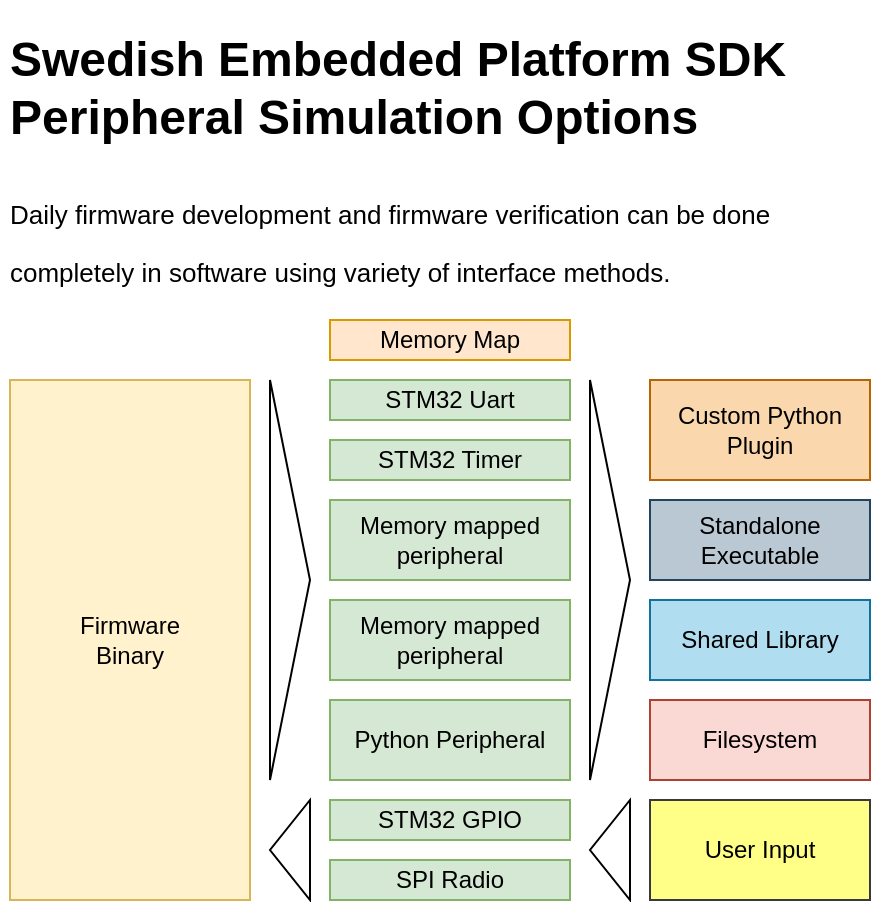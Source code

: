 <mxfile version="20.2.4" type="device"><diagram id="wgZWd5EWAk6pgcIPnjZx" name="Page-1"><mxGraphModel dx="710" dy="793" grid="1" gridSize="10" guides="1" tooltips="1" connect="1" arrows="1" fold="1" page="1" pageScale="1" pageWidth="850" pageHeight="1100" math="0" shadow="0"><root><mxCell id="0"/><mxCell id="1" parent="0"/><mxCell id="dJ7vemYP4LCQawR1AvaV-1" value="Memory Map" style="rounded=0;whiteSpace=wrap;html=1;fillColor=#ffe6cc;strokeColor=#d79b00;" vertex="1" parent="1"><mxGeometry x="220" y="220" width="120" height="20" as="geometry"/></mxCell><mxCell id="dJ7vemYP4LCQawR1AvaV-2" value="STM32 Uart" style="rounded=0;whiteSpace=wrap;html=1;fillColor=#d5e8d4;strokeColor=#82b366;" vertex="1" parent="1"><mxGeometry x="220" y="250" width="120" height="20" as="geometry"/></mxCell><mxCell id="dJ7vemYP4LCQawR1AvaV-3" value="Firmware&lt;br&gt;Binary" style="rounded=0;whiteSpace=wrap;html=1;fillColor=#fff2cc;strokeColor=#d6b656;" vertex="1" parent="1"><mxGeometry x="60" y="250" width="120" height="260" as="geometry"/></mxCell><mxCell id="dJ7vemYP4LCQawR1AvaV-4" value="STM32 Timer" style="rounded=0;whiteSpace=wrap;html=1;fillColor=#d5e8d4;strokeColor=#82b366;" vertex="1" parent="1"><mxGeometry x="220" y="280" width="120" height="20" as="geometry"/></mxCell><mxCell id="dJ7vemYP4LCQawR1AvaV-5" value="Custom Python Plugin" style="rounded=0;whiteSpace=wrap;html=1;fillColor=#fad7ac;strokeColor=#b46504;" vertex="1" parent="1"><mxGeometry x="380" y="250" width="110" height="50" as="geometry"/></mxCell><mxCell id="dJ7vemYP4LCQawR1AvaV-6" value="Memory mapped peripheral" style="rounded=0;whiteSpace=wrap;html=1;fillColor=#d5e8d4;strokeColor=#82b366;" vertex="1" parent="1"><mxGeometry x="220" y="310" width="120" height="40" as="geometry"/></mxCell><mxCell id="dJ7vemYP4LCQawR1AvaV-7" value="Standalone Executable" style="rounded=0;whiteSpace=wrap;html=1;fillColor=#bac8d3;strokeColor=#23445d;" vertex="1" parent="1"><mxGeometry x="380" y="310" width="110" height="40" as="geometry"/></mxCell><mxCell id="dJ7vemYP4LCQawR1AvaV-9" value="Memory mapped peripheral" style="rounded=0;whiteSpace=wrap;html=1;fillColor=#d5e8d4;strokeColor=#82b366;" vertex="1" parent="1"><mxGeometry x="220" y="360" width="120" height="40" as="geometry"/></mxCell><mxCell id="dJ7vemYP4LCQawR1AvaV-10" value="Shared Library" style="rounded=0;whiteSpace=wrap;html=1;fillColor=#b1ddf0;strokeColor=#10739e;" vertex="1" parent="1"><mxGeometry x="380" y="360" width="110" height="40" as="geometry"/></mxCell><mxCell id="dJ7vemYP4LCQawR1AvaV-11" value="Python Peripheral" style="rounded=0;whiteSpace=wrap;html=1;fillColor=#d5e8d4;strokeColor=#82b366;" vertex="1" parent="1"><mxGeometry x="220" y="410" width="120" height="40" as="geometry"/></mxCell><mxCell id="dJ7vemYP4LCQawR1AvaV-12" value="Filesystem" style="rounded=0;whiteSpace=wrap;html=1;fillColor=#fad9d5;strokeColor=#ae4132;" vertex="1" parent="1"><mxGeometry x="380" y="410" width="110" height="40" as="geometry"/></mxCell><mxCell id="dJ7vemYP4LCQawR1AvaV-13" value="" style="html=1;shadow=0;dashed=0;align=center;verticalAlign=middle;shape=mxgraph.arrows2.arrow;dy=0.6;dx=40;notch=0;" vertex="1" parent="1"><mxGeometry x="350" y="250" width="20" height="200" as="geometry"/></mxCell><mxCell id="dJ7vemYP4LCQawR1AvaV-14" value="" style="html=1;shadow=0;dashed=0;align=center;verticalAlign=middle;shape=mxgraph.arrows2.arrow;dy=0.6;dx=40;notch=0;" vertex="1" parent="1"><mxGeometry x="190" y="250" width="20" height="200" as="geometry"/></mxCell><mxCell id="dJ7vemYP4LCQawR1AvaV-15" value="STM32 GPIO" style="rounded=0;whiteSpace=wrap;html=1;fillColor=#d5e8d4;strokeColor=#82b366;" vertex="1" parent="1"><mxGeometry x="220" y="460" width="120" height="20" as="geometry"/></mxCell><mxCell id="dJ7vemYP4LCQawR1AvaV-16" value="User Input" style="rounded=0;whiteSpace=wrap;html=1;fillColor=#ffff88;strokeColor=#36393d;" vertex="1" parent="1"><mxGeometry x="380" y="460" width="110" height="50" as="geometry"/></mxCell><mxCell id="dJ7vemYP4LCQawR1AvaV-17" value="SPI Radio" style="rounded=0;whiteSpace=wrap;html=1;fillColor=#d5e8d4;strokeColor=#82b366;" vertex="1" parent="1"><mxGeometry x="220" y="490" width="120" height="20" as="geometry"/></mxCell><mxCell id="dJ7vemYP4LCQawR1AvaV-18" value="" style="html=1;shadow=0;dashed=0;align=center;verticalAlign=middle;shape=mxgraph.arrows2.arrow;dy=0.6;dx=40;notch=0;rotation=-180;" vertex="1" parent="1"><mxGeometry x="350" y="460" width="20" height="50" as="geometry"/></mxCell><mxCell id="dJ7vemYP4LCQawR1AvaV-19" value="" style="html=1;shadow=0;dashed=0;align=center;verticalAlign=middle;shape=mxgraph.arrows2.arrow;dy=0.6;dx=40;notch=0;rotation=-180;" vertex="1" parent="1"><mxGeometry x="190" y="460" width="20" height="50" as="geometry"/></mxCell><mxCell id="dJ7vemYP4LCQawR1AvaV-20" value="&lt;h1&gt;&lt;span style=&quot;background-color: initial;&quot;&gt;Swedish Embedded Platform SDK Peripheral Simulation Options&lt;/span&gt;&lt;/h1&gt;&lt;h1&gt;&lt;span style=&quot;font-weight: 400; line-height: 0.6;&quot;&gt;&lt;font style=&quot;font-size: 13px;&quot;&gt;Daily firmware development and firmware verification can be done completely in software using variety of interface methods.&lt;/font&gt;&lt;/span&gt;&lt;/h1&gt;" style="text;html=1;strokeColor=none;fillColor=none;spacing=5;spacingTop=-20;whiteSpace=wrap;overflow=hidden;rounded=0;" vertex="1" parent="1"><mxGeometry x="55" y="70" width="435" height="140" as="geometry"/></mxCell></root></mxGraphModel></diagram></mxfile>
